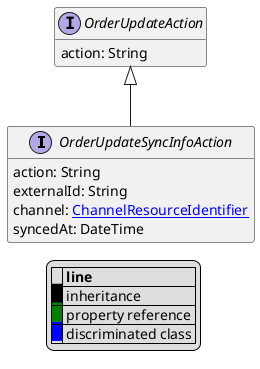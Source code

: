 @startuml

hide empty fields
hide empty methods
legend
|= |= line |
|<back:black>   </back>| inheritance |
|<back:green>   </back>| property reference |
|<back:blue>   </back>| discriminated class |
endlegend
interface OrderUpdateSyncInfoAction [[OrderUpdateSyncInfoAction.svg]] extends OrderUpdateAction {
    action: String
    externalId: String
    channel: [[ChannelResourceIdentifier.svg ChannelResourceIdentifier]]
    syncedAt: DateTime
}
interface OrderUpdateAction [[OrderUpdateAction.svg]]  {
    action: String
}





@enduml
